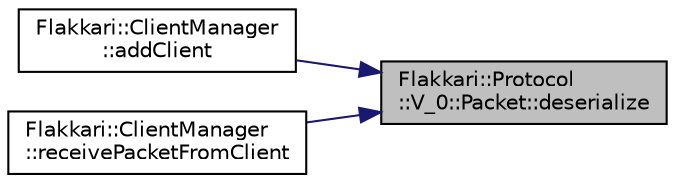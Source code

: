 digraph "Flakkari::Protocol::V_0::Packet::deserialize"
{
 // LATEX_PDF_SIZE
  edge [fontname="Helvetica",fontsize="10",labelfontname="Helvetica",labelfontsize="10"];
  node [fontname="Helvetica",fontsize="10",shape=record];
  rankdir="RL";
  Node1 [label="Flakkari::Protocol\l::V_0::Packet::deserialize",height=0.2,width=0.4,color="black", fillcolor="grey75", style="filled", fontcolor="black",tooltip="Deserialize the buffer into a packet."];
  Node1 -> Node2 [dir="back",color="midnightblue",fontsize="10",style="solid",fontname="Helvetica"];
  Node2 [label="Flakkari::ClientManager\l::addClient",height=0.2,width=0.4,color="black", fillcolor="white", style="filled",URL="$d5/da5/classFlakkari_1_1ClientManager.html#adb7842df0768fcab21fb46b1b2a60b75",tooltip="Add a client to the client manager or update the last activity of the client."];
  Node1 -> Node3 [dir="back",color="midnightblue",fontsize="10",style="solid",fontname="Helvetica"];
  Node3 [label="Flakkari::ClientManager\l::receivePacketFromClient",height=0.2,width=0.4,color="black", fillcolor="white", style="filled",URL="$d5/da5/classFlakkari_1_1ClientManager.html#af06fee7a25e3bef6f7bf7dcf34ecb944",tooltip="Receive a packet from a client."];
}
